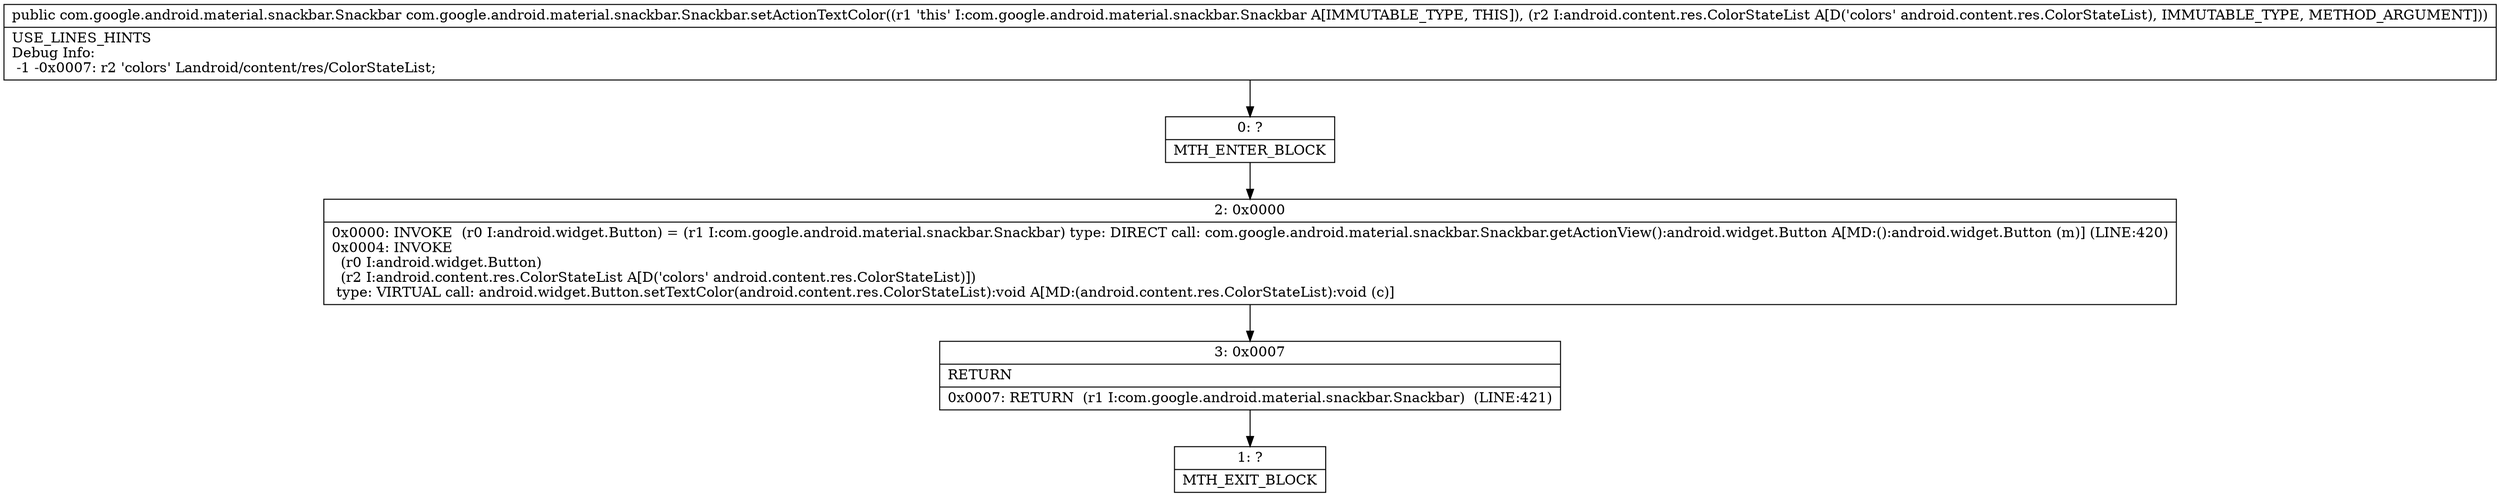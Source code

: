 digraph "CFG forcom.google.android.material.snackbar.Snackbar.setActionTextColor(Landroid\/content\/res\/ColorStateList;)Lcom\/google\/android\/material\/snackbar\/Snackbar;" {
Node_0 [shape=record,label="{0\:\ ?|MTH_ENTER_BLOCK\l}"];
Node_2 [shape=record,label="{2\:\ 0x0000|0x0000: INVOKE  (r0 I:android.widget.Button) = (r1 I:com.google.android.material.snackbar.Snackbar) type: DIRECT call: com.google.android.material.snackbar.Snackbar.getActionView():android.widget.Button A[MD:():android.widget.Button (m)] (LINE:420)\l0x0004: INVOKE  \l  (r0 I:android.widget.Button)\l  (r2 I:android.content.res.ColorStateList A[D('colors' android.content.res.ColorStateList)])\l type: VIRTUAL call: android.widget.Button.setTextColor(android.content.res.ColorStateList):void A[MD:(android.content.res.ColorStateList):void (c)]\l}"];
Node_3 [shape=record,label="{3\:\ 0x0007|RETURN\l|0x0007: RETURN  (r1 I:com.google.android.material.snackbar.Snackbar)  (LINE:421)\l}"];
Node_1 [shape=record,label="{1\:\ ?|MTH_EXIT_BLOCK\l}"];
MethodNode[shape=record,label="{public com.google.android.material.snackbar.Snackbar com.google.android.material.snackbar.Snackbar.setActionTextColor((r1 'this' I:com.google.android.material.snackbar.Snackbar A[IMMUTABLE_TYPE, THIS]), (r2 I:android.content.res.ColorStateList A[D('colors' android.content.res.ColorStateList), IMMUTABLE_TYPE, METHOD_ARGUMENT]))  | USE_LINES_HINTS\lDebug Info:\l  \-1 \-0x0007: r2 'colors' Landroid\/content\/res\/ColorStateList;\l}"];
MethodNode -> Node_0;Node_0 -> Node_2;
Node_2 -> Node_3;
Node_3 -> Node_1;
}

